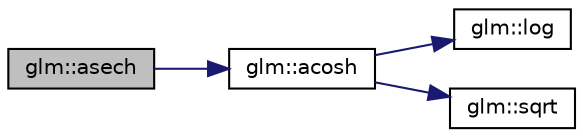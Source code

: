 digraph "glm::asech"
{
  edge [fontname="Helvetica",fontsize="10",labelfontname="Helvetica",labelfontsize="10"];
  node [fontname="Helvetica",fontsize="10",shape=record];
  rankdir="LR";
  Node1 [label="glm::asech",height=0.2,width=0.4,color="black", fillcolor="grey75", style="filled", fontcolor="black"];
  Node1 -> Node2 [color="midnightblue",fontsize="10",style="solid"];
  Node2 [label="glm::acosh",height=0.2,width=0.4,color="black", fillcolor="white", style="filled",URL="$group__core__func__trigonometric.html#ga961d72b4a20d09d6e71fdf076ad4f433"];
  Node2 -> Node3 [color="midnightblue",fontsize="10",style="solid"];
  Node3 [label="glm::log",height=0.2,width=0.4,color="black", fillcolor="white", style="filled",URL="$group__core__func__exponential.html#ga0c8da2d2921da250e8700ac4476916a1"];
  Node2 -> Node4 [color="midnightblue",fontsize="10",style="solid"];
  Node4 [label="glm::sqrt",height=0.2,width=0.4,color="black", fillcolor="white", style="filled",URL="$group__core__func__exponential.html#ga2317d4ff45af448b8402431afa0711f3"];
}
